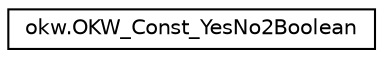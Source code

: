 digraph "Grafische Darstellung der Klassenhierarchie"
{
 // INTERACTIVE_SVG=YES
 // LATEX_PDF_SIZE
  edge [fontname="Helvetica",fontsize="10",labelfontname="Helvetica",labelfontsize="10"];
  node [fontname="Helvetica",fontsize="10",shape=record];
  rankdir="LR";
  Node0 [label="okw.OKW_Const_YesNo2Boolean",height=0.2,width=0.4,color="black", fillcolor="white", style="filled",URL="$classokw_1_1_o_k_w___const___yes_no2_boolean.html",tooltip=" "];
}
